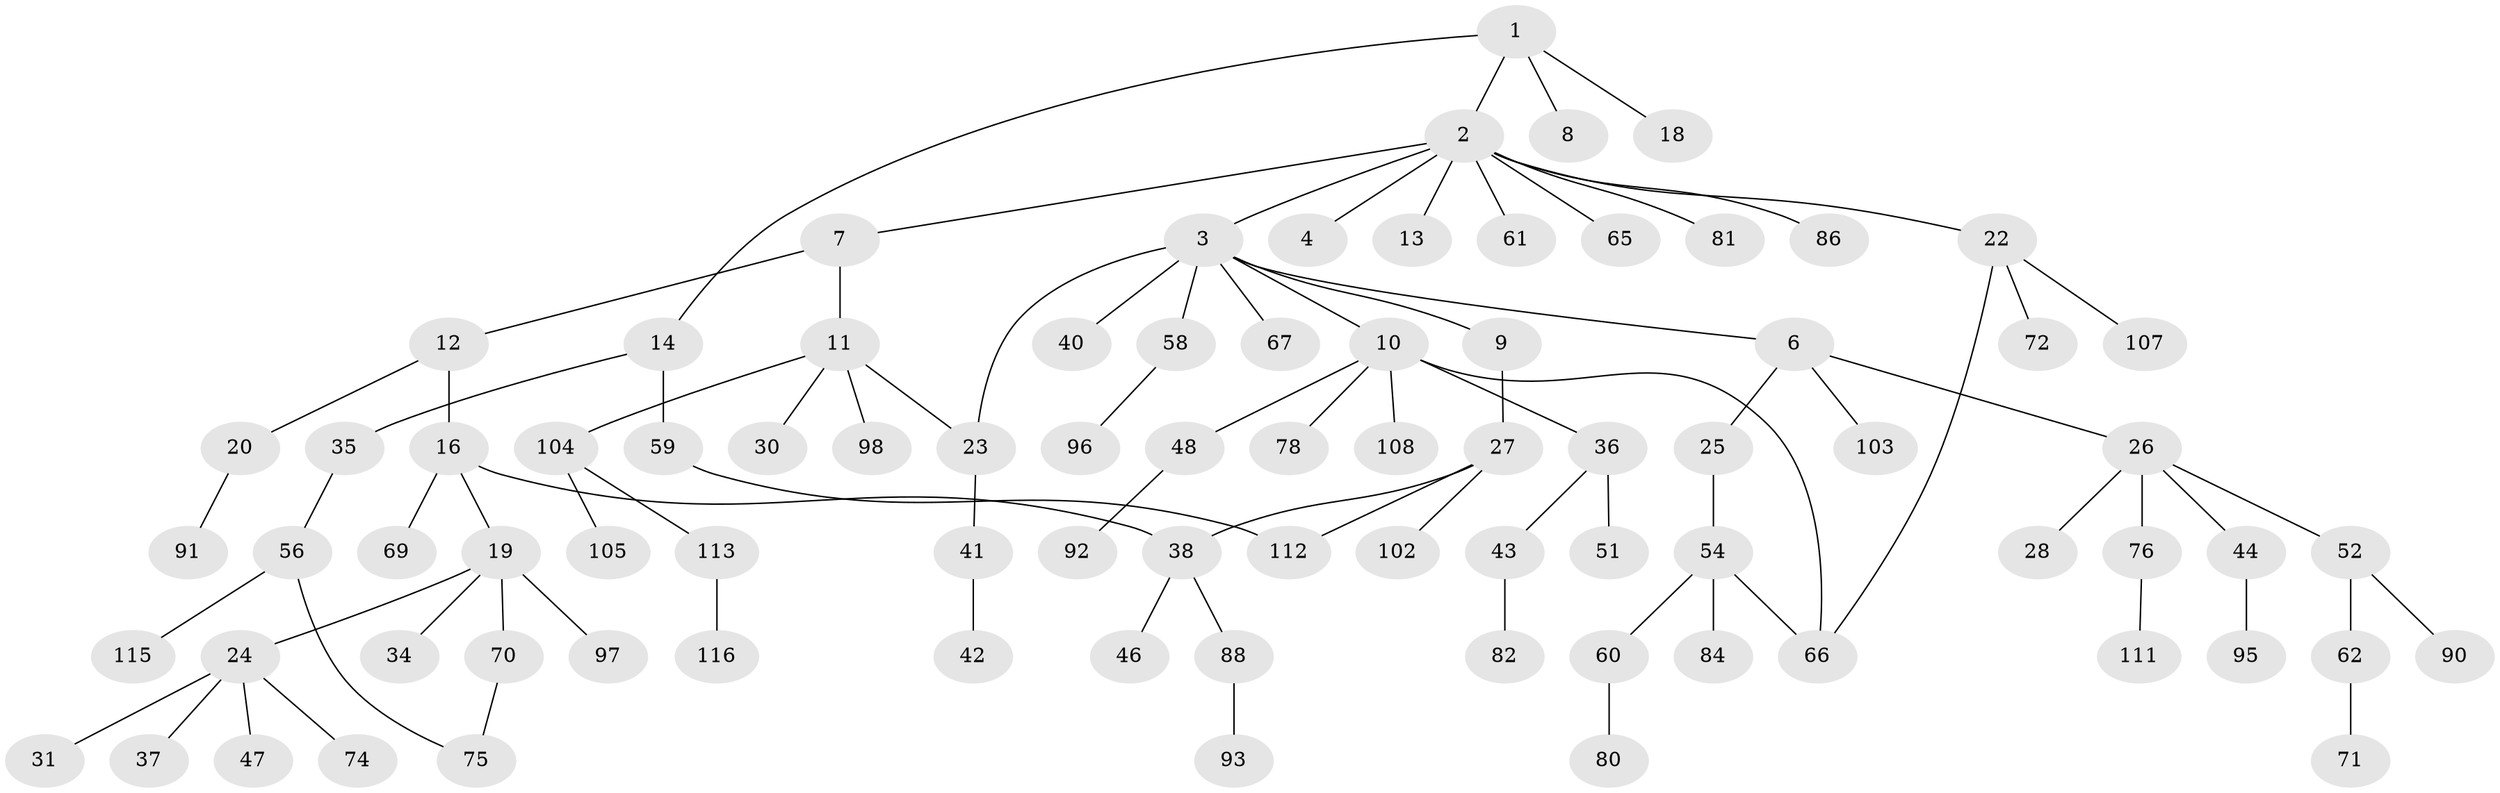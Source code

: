 // Generated by graph-tools (version 1.1) at 2025/23/03/03/25 07:23:32]
// undirected, 84 vertices, 89 edges
graph export_dot {
graph [start="1"]
  node [color=gray90,style=filled];
  1 [super="+64"];
  2 [super="+5"];
  3 [super="+17"];
  4 [super="+106"];
  6 [super="+53"];
  7;
  8 [super="+21"];
  9;
  10 [super="+29"];
  11 [super="+15"];
  12;
  13 [super="+73"];
  14;
  16 [super="+33"];
  18;
  19 [super="+32"];
  20 [super="+85"];
  22 [super="+63"];
  23;
  24 [super="+77"];
  25 [super="+49"];
  26 [super="+45"];
  27 [super="+50"];
  28;
  30;
  31;
  34 [super="+83"];
  35 [super="+39"];
  36;
  37;
  38 [super="+117"];
  40;
  41 [super="+55"];
  42;
  43 [super="+79"];
  44 [super="+99"];
  46;
  47;
  48;
  51;
  52 [super="+57"];
  54 [super="+87"];
  56 [super="+109"];
  58 [super="+68"];
  59 [super="+101"];
  60;
  61;
  62 [super="+100"];
  65;
  66;
  67;
  69;
  70;
  71 [super="+89"];
  72 [super="+94"];
  74;
  75;
  76;
  78;
  80;
  81;
  82;
  84;
  86;
  88;
  90 [super="+114"];
  91;
  92;
  93;
  95;
  96;
  97;
  98;
  102;
  103;
  104 [super="+110"];
  105;
  107;
  108;
  111;
  112;
  113;
  115;
  116;
  1 -- 2;
  1 -- 8;
  1 -- 14;
  1 -- 18;
  2 -- 3;
  2 -- 4;
  2 -- 7;
  2 -- 22;
  2 -- 65;
  2 -- 81;
  2 -- 61;
  2 -- 86;
  2 -- 13;
  3 -- 6;
  3 -- 9;
  3 -- 10;
  3 -- 23;
  3 -- 58;
  3 -- 67;
  3 -- 40;
  6 -- 25;
  6 -- 26;
  6 -- 103;
  7 -- 11;
  7 -- 12;
  9 -- 27;
  10 -- 78;
  10 -- 108;
  10 -- 48;
  10 -- 36;
  10 -- 66;
  11 -- 30;
  11 -- 104;
  11 -- 23;
  11 -- 98;
  12 -- 16;
  12 -- 20;
  14 -- 35;
  14 -- 59;
  16 -- 19;
  16 -- 38;
  16 -- 69;
  19 -- 24;
  19 -- 97;
  19 -- 34;
  19 -- 70;
  20 -- 91;
  22 -- 107;
  22 -- 66;
  22 -- 72;
  23 -- 41;
  24 -- 31;
  24 -- 37;
  24 -- 47;
  24 -- 74;
  25 -- 54;
  26 -- 28;
  26 -- 44;
  26 -- 52;
  26 -- 76;
  27 -- 112;
  27 -- 38;
  27 -- 102;
  35 -- 56;
  36 -- 43;
  36 -- 51;
  38 -- 46;
  38 -- 88;
  41 -- 42;
  43 -- 82;
  44 -- 95;
  48 -- 92;
  52 -- 90;
  52 -- 62;
  54 -- 60;
  54 -- 84;
  54 -- 66;
  56 -- 115;
  56 -- 75;
  58 -- 96;
  59 -- 112;
  60 -- 80;
  62 -- 71;
  70 -- 75;
  76 -- 111;
  88 -- 93;
  104 -- 105;
  104 -- 113;
  113 -- 116;
}
